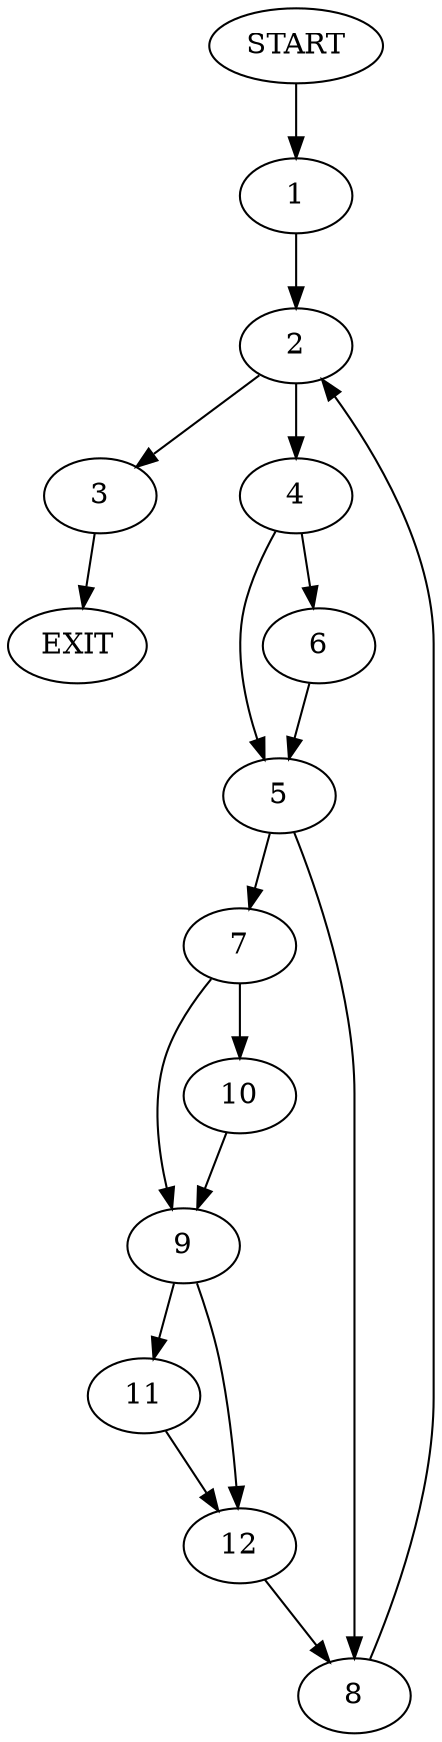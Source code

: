 digraph {
0 [label="START"]
13 [label="EXIT"]
0 -> 1
1 -> 2
2 -> 3
2 -> 4
3 -> 13
4 -> 5
4 -> 6
6 -> 5
5 -> 7
5 -> 8
8 -> 2
7 -> 9
7 -> 10
9 -> 11
9 -> 12
10 -> 9
11 -> 12
12 -> 8
}
